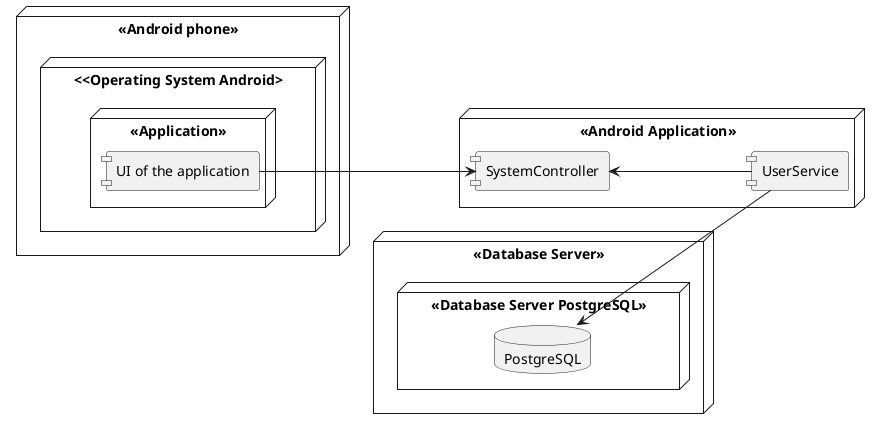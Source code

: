 @startuml

left to right direction

skinparam componentStyle uml1

node "<<Android phone>>" as ph {
    node "<<Operating System Android>" {
        node "<<Application>>" {
            component [UI of the application] as ui
        }
    }
}


node "<<Android Application>>" as app {
component [SystemController] as syscontr
component [UserService] as userserv

}

ui --> syscontr

syscontr <-- userserv


node "<<Database Server>>" as servdb {
	
	    node "<<Database Server PostgreSQL>>" as db {
	      database PostgreSQL as dbcomp
	    
	}
}

dbcomp <-- userserv

@enduml
